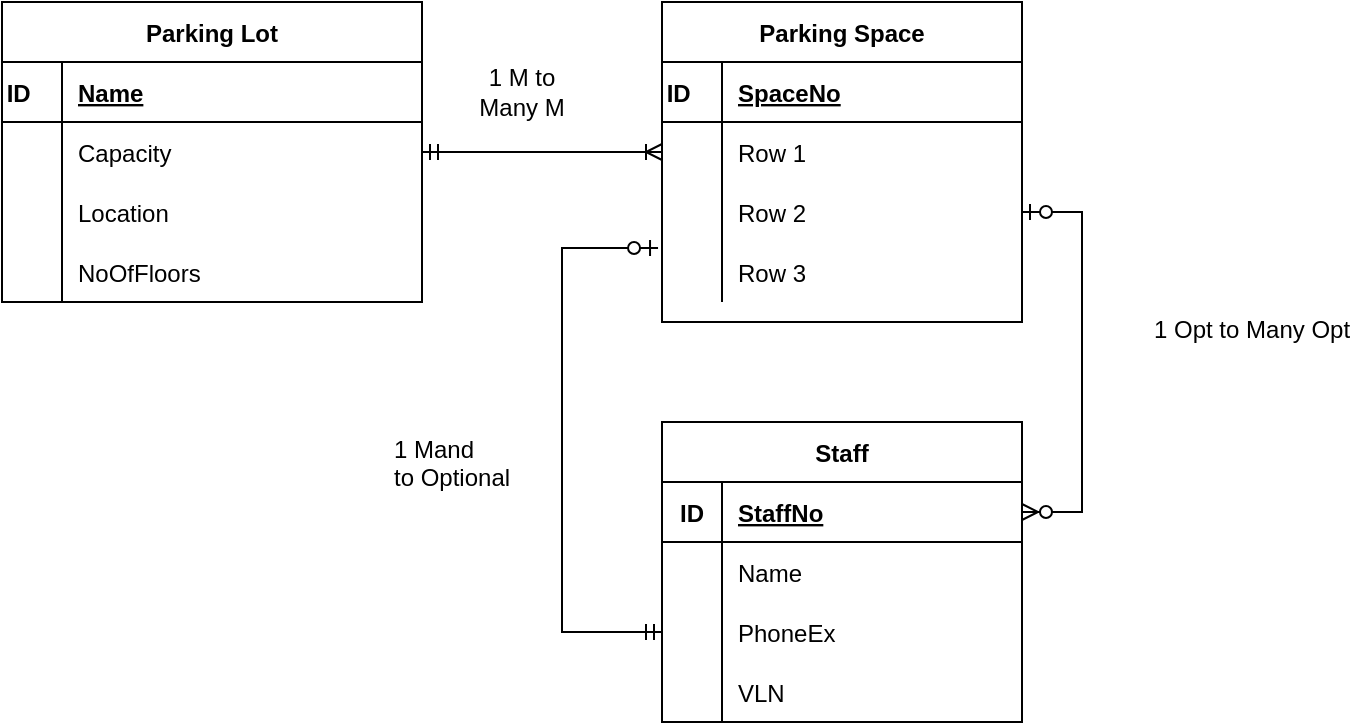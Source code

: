 <mxfile version="20.3.6" type="device"><diagram id="5rO22pzYTN8ARo_msFDQ" name="Page-1"><mxGraphModel dx="1038" dy="579" grid="1" gridSize="10" guides="1" tooltips="1" connect="1" arrows="1" fold="1" page="1" pageScale="1" pageWidth="850" pageHeight="1100" math="0" shadow="0"><root><mxCell id="0"/><mxCell id="1" parent="0"/><mxCell id="la-aFQqWPR3ELj2ryH0w-1" value="Parking Lot" style="shape=table;startSize=30;container=1;collapsible=1;childLayout=tableLayout;fixedRows=1;rowLines=0;fontStyle=1;align=center;resizeLast=1;" vertex="1" parent="1"><mxGeometry x="150" y="120" width="210" height="150" as="geometry"/></mxCell><mxCell id="la-aFQqWPR3ELj2ryH0w-2" value="" style="shape=tableRow;horizontal=0;startSize=0;swimlaneHead=0;swimlaneBody=0;fillColor=none;collapsible=0;dropTarget=0;points=[[0,0.5],[1,0.5]];portConstraint=eastwest;top=0;left=0;right=0;bottom=1;" vertex="1" parent="la-aFQqWPR3ELj2ryH0w-1"><mxGeometry y="30" width="210" height="30" as="geometry"/></mxCell><mxCell id="la-aFQqWPR3ELj2ryH0w-3" value="ID    " style="shape=partialRectangle;connectable=0;fillColor=none;top=0;left=0;bottom=0;right=0;fontStyle=1;overflow=hidden;" vertex="1" parent="la-aFQqWPR3ELj2ryH0w-2"><mxGeometry width="30" height="30" as="geometry"><mxRectangle width="30" height="30" as="alternateBounds"/></mxGeometry></mxCell><mxCell id="la-aFQqWPR3ELj2ryH0w-4" value="Name" style="shape=partialRectangle;connectable=0;fillColor=none;top=0;left=0;bottom=0;right=0;align=left;spacingLeft=6;fontStyle=5;overflow=hidden;" vertex="1" parent="la-aFQqWPR3ELj2ryH0w-2"><mxGeometry x="30" width="180" height="30" as="geometry"><mxRectangle width="180" height="30" as="alternateBounds"/></mxGeometry></mxCell><mxCell id="la-aFQqWPR3ELj2ryH0w-5" value="" style="shape=tableRow;horizontal=0;startSize=0;swimlaneHead=0;swimlaneBody=0;fillColor=none;collapsible=0;dropTarget=0;points=[[0,0.5],[1,0.5]];portConstraint=eastwest;top=0;left=0;right=0;bottom=0;" vertex="1" parent="la-aFQqWPR3ELj2ryH0w-1"><mxGeometry y="60" width="210" height="30" as="geometry"/></mxCell><mxCell id="la-aFQqWPR3ELj2ryH0w-6" value="" style="shape=partialRectangle;connectable=0;fillColor=none;top=0;left=0;bottom=0;right=0;editable=1;overflow=hidden;" vertex="1" parent="la-aFQqWPR3ELj2ryH0w-5"><mxGeometry width="30" height="30" as="geometry"><mxRectangle width="30" height="30" as="alternateBounds"/></mxGeometry></mxCell><mxCell id="la-aFQqWPR3ELj2ryH0w-7" value="Capacity" style="shape=partialRectangle;connectable=0;fillColor=none;top=0;left=0;bottom=0;right=0;align=left;spacingLeft=6;overflow=hidden;" vertex="1" parent="la-aFQqWPR3ELj2ryH0w-5"><mxGeometry x="30" width="180" height="30" as="geometry"><mxRectangle width="180" height="30" as="alternateBounds"/></mxGeometry></mxCell><mxCell id="la-aFQqWPR3ELj2ryH0w-8" value="" style="shape=tableRow;horizontal=0;startSize=0;swimlaneHead=0;swimlaneBody=0;fillColor=none;collapsible=0;dropTarget=0;points=[[0,0.5],[1,0.5]];portConstraint=eastwest;top=0;left=0;right=0;bottom=0;" vertex="1" parent="la-aFQqWPR3ELj2ryH0w-1"><mxGeometry y="90" width="210" height="30" as="geometry"/></mxCell><mxCell id="la-aFQqWPR3ELj2ryH0w-9" value="" style="shape=partialRectangle;connectable=0;fillColor=none;top=0;left=0;bottom=0;right=0;editable=1;overflow=hidden;" vertex="1" parent="la-aFQqWPR3ELj2ryH0w-8"><mxGeometry width="30" height="30" as="geometry"><mxRectangle width="30" height="30" as="alternateBounds"/></mxGeometry></mxCell><mxCell id="la-aFQqWPR3ELj2ryH0w-10" value="Location" style="shape=partialRectangle;connectable=0;fillColor=none;top=0;left=0;bottom=0;right=0;align=left;spacingLeft=6;overflow=hidden;" vertex="1" parent="la-aFQqWPR3ELj2ryH0w-8"><mxGeometry x="30" width="180" height="30" as="geometry"><mxRectangle width="180" height="30" as="alternateBounds"/></mxGeometry></mxCell><mxCell id="la-aFQqWPR3ELj2ryH0w-11" value="" style="shape=tableRow;horizontal=0;startSize=0;swimlaneHead=0;swimlaneBody=0;fillColor=none;collapsible=0;dropTarget=0;points=[[0,0.5],[1,0.5]];portConstraint=eastwest;top=0;left=0;right=0;bottom=0;" vertex="1" parent="la-aFQqWPR3ELj2ryH0w-1"><mxGeometry y="120" width="210" height="30" as="geometry"/></mxCell><mxCell id="la-aFQqWPR3ELj2ryH0w-12" value="" style="shape=partialRectangle;connectable=0;fillColor=none;top=0;left=0;bottom=0;right=0;editable=1;overflow=hidden;" vertex="1" parent="la-aFQqWPR3ELj2ryH0w-11"><mxGeometry width="30" height="30" as="geometry"><mxRectangle width="30" height="30" as="alternateBounds"/></mxGeometry></mxCell><mxCell id="la-aFQqWPR3ELj2ryH0w-13" value="NoOfFloors" style="shape=partialRectangle;connectable=0;fillColor=none;top=0;left=0;bottom=0;right=0;align=left;spacingLeft=6;overflow=hidden;" vertex="1" parent="la-aFQqWPR3ELj2ryH0w-11"><mxGeometry x="30" width="180" height="30" as="geometry"><mxRectangle width="180" height="30" as="alternateBounds"/></mxGeometry></mxCell><mxCell id="la-aFQqWPR3ELj2ryH0w-14" value="Staff" style="shape=table;startSize=30;container=1;collapsible=1;childLayout=tableLayout;fixedRows=1;rowLines=0;fontStyle=1;align=center;resizeLast=1;" vertex="1" parent="1"><mxGeometry x="480" y="330" width="180" height="150" as="geometry"/></mxCell><mxCell id="la-aFQqWPR3ELj2ryH0w-15" value="" style="shape=tableRow;horizontal=0;startSize=0;swimlaneHead=0;swimlaneBody=0;fillColor=none;collapsible=0;dropTarget=0;points=[[0,0.5],[1,0.5]];portConstraint=eastwest;top=0;left=0;right=0;bottom=1;" vertex="1" parent="la-aFQqWPR3ELj2ryH0w-14"><mxGeometry y="30" width="180" height="30" as="geometry"/></mxCell><mxCell id="la-aFQqWPR3ELj2ryH0w-16" value="ID" style="shape=partialRectangle;connectable=0;fillColor=none;top=0;left=0;bottom=0;right=0;fontStyle=1;overflow=hidden;" vertex="1" parent="la-aFQqWPR3ELj2ryH0w-15"><mxGeometry width="30" height="30" as="geometry"><mxRectangle width="30" height="30" as="alternateBounds"/></mxGeometry></mxCell><mxCell id="la-aFQqWPR3ELj2ryH0w-17" value="StaffNo" style="shape=partialRectangle;connectable=0;fillColor=none;top=0;left=0;bottom=0;right=0;align=left;spacingLeft=6;fontStyle=5;overflow=hidden;" vertex="1" parent="la-aFQqWPR3ELj2ryH0w-15"><mxGeometry x="30" width="150" height="30" as="geometry"><mxRectangle width="150" height="30" as="alternateBounds"/></mxGeometry></mxCell><mxCell id="la-aFQqWPR3ELj2ryH0w-18" value="" style="shape=tableRow;horizontal=0;startSize=0;swimlaneHead=0;swimlaneBody=0;fillColor=none;collapsible=0;dropTarget=0;points=[[0,0.5],[1,0.5]];portConstraint=eastwest;top=0;left=0;right=0;bottom=0;" vertex="1" parent="la-aFQqWPR3ELj2ryH0w-14"><mxGeometry y="60" width="180" height="30" as="geometry"/></mxCell><mxCell id="la-aFQqWPR3ELj2ryH0w-19" value="" style="shape=partialRectangle;connectable=0;fillColor=none;top=0;left=0;bottom=0;right=0;editable=1;overflow=hidden;" vertex="1" parent="la-aFQqWPR3ELj2ryH0w-18"><mxGeometry width="30" height="30" as="geometry"><mxRectangle width="30" height="30" as="alternateBounds"/></mxGeometry></mxCell><mxCell id="la-aFQqWPR3ELj2ryH0w-20" value="Name" style="shape=partialRectangle;connectable=0;fillColor=none;top=0;left=0;bottom=0;right=0;align=left;spacingLeft=6;overflow=hidden;" vertex="1" parent="la-aFQqWPR3ELj2ryH0w-18"><mxGeometry x="30" width="150" height="30" as="geometry"><mxRectangle width="150" height="30" as="alternateBounds"/></mxGeometry></mxCell><mxCell id="la-aFQqWPR3ELj2ryH0w-21" value="" style="shape=tableRow;horizontal=0;startSize=0;swimlaneHead=0;swimlaneBody=0;fillColor=none;collapsible=0;dropTarget=0;points=[[0,0.5],[1,0.5]];portConstraint=eastwest;top=0;left=0;right=0;bottom=0;" vertex="1" parent="la-aFQqWPR3ELj2ryH0w-14"><mxGeometry y="90" width="180" height="30" as="geometry"/></mxCell><mxCell id="la-aFQqWPR3ELj2ryH0w-22" value="" style="shape=partialRectangle;connectable=0;fillColor=none;top=0;left=0;bottom=0;right=0;editable=1;overflow=hidden;" vertex="1" parent="la-aFQqWPR3ELj2ryH0w-21"><mxGeometry width="30" height="30" as="geometry"><mxRectangle width="30" height="30" as="alternateBounds"/></mxGeometry></mxCell><mxCell id="la-aFQqWPR3ELj2ryH0w-23" value="PhoneEx" style="shape=partialRectangle;connectable=0;fillColor=none;top=0;left=0;bottom=0;right=0;align=left;spacingLeft=6;overflow=hidden;" vertex="1" parent="la-aFQqWPR3ELj2ryH0w-21"><mxGeometry x="30" width="150" height="30" as="geometry"><mxRectangle width="150" height="30" as="alternateBounds"/></mxGeometry></mxCell><mxCell id="la-aFQqWPR3ELj2ryH0w-24" value="" style="shape=tableRow;horizontal=0;startSize=0;swimlaneHead=0;swimlaneBody=0;fillColor=none;collapsible=0;dropTarget=0;points=[[0,0.5],[1,0.5]];portConstraint=eastwest;top=0;left=0;right=0;bottom=0;" vertex="1" parent="la-aFQqWPR3ELj2ryH0w-14"><mxGeometry y="120" width="180" height="30" as="geometry"/></mxCell><mxCell id="la-aFQqWPR3ELj2ryH0w-25" value="" style="shape=partialRectangle;connectable=0;fillColor=none;top=0;left=0;bottom=0;right=0;editable=1;overflow=hidden;" vertex="1" parent="la-aFQqWPR3ELj2ryH0w-24"><mxGeometry width="30" height="30" as="geometry"><mxRectangle width="30" height="30" as="alternateBounds"/></mxGeometry></mxCell><mxCell id="la-aFQqWPR3ELj2ryH0w-26" value="VLN" style="shape=partialRectangle;connectable=0;fillColor=none;top=0;left=0;bottom=0;right=0;align=left;spacingLeft=6;overflow=hidden;" vertex="1" parent="la-aFQqWPR3ELj2ryH0w-24"><mxGeometry x="30" width="150" height="30" as="geometry"><mxRectangle width="150" height="30" as="alternateBounds"/></mxGeometry></mxCell><mxCell id="la-aFQqWPR3ELj2ryH0w-27" value="Parking Space" style="shape=table;startSize=30;container=1;collapsible=1;childLayout=tableLayout;fixedRows=1;rowLines=0;fontStyle=1;align=center;resizeLast=1;" vertex="1" parent="1"><mxGeometry x="480" y="120" width="180" height="160" as="geometry"/></mxCell><mxCell id="la-aFQqWPR3ELj2ryH0w-28" value="" style="shape=tableRow;horizontal=0;startSize=0;swimlaneHead=0;swimlaneBody=0;fillColor=none;collapsible=0;dropTarget=0;points=[[0,0.5],[1,0.5]];portConstraint=eastwest;top=0;left=0;right=0;bottom=1;" vertex="1" parent="la-aFQqWPR3ELj2ryH0w-27"><mxGeometry y="30" width="180" height="30" as="geometry"/></mxCell><mxCell id="la-aFQqWPR3ELj2ryH0w-29" value="ID    " style="shape=partialRectangle;connectable=0;fillColor=none;top=0;left=0;bottom=0;right=0;fontStyle=1;overflow=hidden;" vertex="1" parent="la-aFQqWPR3ELj2ryH0w-28"><mxGeometry width="30" height="30" as="geometry"><mxRectangle width="30" height="30" as="alternateBounds"/></mxGeometry></mxCell><mxCell id="la-aFQqWPR3ELj2ryH0w-30" value="SpaceNo" style="shape=partialRectangle;connectable=0;fillColor=none;top=0;left=0;bottom=0;right=0;align=left;spacingLeft=6;fontStyle=5;overflow=hidden;" vertex="1" parent="la-aFQqWPR3ELj2ryH0w-28"><mxGeometry x="30" width="150" height="30" as="geometry"><mxRectangle width="150" height="30" as="alternateBounds"/></mxGeometry></mxCell><mxCell id="la-aFQqWPR3ELj2ryH0w-31" value="" style="shape=tableRow;horizontal=0;startSize=0;swimlaneHead=0;swimlaneBody=0;fillColor=none;collapsible=0;dropTarget=0;points=[[0,0.5],[1,0.5]];portConstraint=eastwest;top=0;left=0;right=0;bottom=0;" vertex="1" parent="la-aFQqWPR3ELj2ryH0w-27"><mxGeometry y="60" width="180" height="30" as="geometry"/></mxCell><mxCell id="la-aFQqWPR3ELj2ryH0w-32" value="" style="shape=partialRectangle;connectable=0;fillColor=none;top=0;left=0;bottom=0;right=0;editable=1;overflow=hidden;" vertex="1" parent="la-aFQqWPR3ELj2ryH0w-31"><mxGeometry width="30" height="30" as="geometry"><mxRectangle width="30" height="30" as="alternateBounds"/></mxGeometry></mxCell><mxCell id="la-aFQqWPR3ELj2ryH0w-33" value="Row 1" style="shape=partialRectangle;connectable=0;fillColor=none;top=0;left=0;bottom=0;right=0;align=left;spacingLeft=6;overflow=hidden;" vertex="1" parent="la-aFQqWPR3ELj2ryH0w-31"><mxGeometry x="30" width="150" height="30" as="geometry"><mxRectangle width="150" height="30" as="alternateBounds"/></mxGeometry></mxCell><mxCell id="la-aFQqWPR3ELj2ryH0w-34" value="" style="shape=tableRow;horizontal=0;startSize=0;swimlaneHead=0;swimlaneBody=0;fillColor=none;collapsible=0;dropTarget=0;points=[[0,0.5],[1,0.5]];portConstraint=eastwest;top=0;left=0;right=0;bottom=0;" vertex="1" parent="la-aFQqWPR3ELj2ryH0w-27"><mxGeometry y="90" width="180" height="30" as="geometry"/></mxCell><mxCell id="la-aFQqWPR3ELj2ryH0w-35" value="" style="shape=partialRectangle;connectable=0;fillColor=none;top=0;left=0;bottom=0;right=0;editable=1;overflow=hidden;" vertex="1" parent="la-aFQqWPR3ELj2ryH0w-34"><mxGeometry width="30" height="30" as="geometry"><mxRectangle width="30" height="30" as="alternateBounds"/></mxGeometry></mxCell><mxCell id="la-aFQqWPR3ELj2ryH0w-36" value="Row 2" style="shape=partialRectangle;connectable=0;fillColor=none;top=0;left=0;bottom=0;right=0;align=left;spacingLeft=6;overflow=hidden;" vertex="1" parent="la-aFQqWPR3ELj2ryH0w-34"><mxGeometry x="30" width="150" height="30" as="geometry"><mxRectangle width="150" height="30" as="alternateBounds"/></mxGeometry></mxCell><mxCell id="la-aFQqWPR3ELj2ryH0w-37" value="" style="shape=tableRow;horizontal=0;startSize=0;swimlaneHead=0;swimlaneBody=0;fillColor=none;collapsible=0;dropTarget=0;points=[[0,0.5],[1,0.5]];portConstraint=eastwest;top=0;left=0;right=0;bottom=0;" vertex="1" parent="la-aFQqWPR3ELj2ryH0w-27"><mxGeometry y="120" width="180" height="30" as="geometry"/></mxCell><mxCell id="la-aFQqWPR3ELj2ryH0w-38" value="" style="shape=partialRectangle;connectable=0;fillColor=none;top=0;left=0;bottom=0;right=0;editable=1;overflow=hidden;" vertex="1" parent="la-aFQqWPR3ELj2ryH0w-37"><mxGeometry width="30" height="30" as="geometry"><mxRectangle width="30" height="30" as="alternateBounds"/></mxGeometry></mxCell><mxCell id="la-aFQqWPR3ELj2ryH0w-39" value="Row 3" style="shape=partialRectangle;connectable=0;fillColor=none;top=0;left=0;bottom=0;right=0;align=left;spacingLeft=6;overflow=hidden;" vertex="1" parent="la-aFQqWPR3ELj2ryH0w-37"><mxGeometry x="30" width="150" height="30" as="geometry"><mxRectangle width="150" height="30" as="alternateBounds"/></mxGeometry></mxCell><mxCell id="la-aFQqWPR3ELj2ryH0w-45" value="" style="edgeStyle=entityRelationEdgeStyle;fontSize=12;html=1;endArrow=ERzeroToMany;startArrow=ERzeroToOne;rounded=0;exitX=1;exitY=0.5;exitDx=0;exitDy=0;" edge="1" parent="1" source="la-aFQqWPR3ELj2ryH0w-34" target="la-aFQqWPR3ELj2ryH0w-15"><mxGeometry width="100" height="100" relative="1" as="geometry"><mxPoint x="370" y="350" as="sourcePoint"/><mxPoint x="470" y="250" as="targetPoint"/></mxGeometry></mxCell><mxCell id="la-aFQqWPR3ELj2ryH0w-49" value="" style="edgeStyle=orthogonalEdgeStyle;fontSize=12;html=1;endArrow=ERzeroToOne;startArrow=ERmandOne;rounded=0;entryX=-0.011;entryY=0.1;entryDx=0;entryDy=0;entryPerimeter=0;exitX=0;exitY=0.5;exitDx=0;exitDy=0;" edge="1" parent="1" source="la-aFQqWPR3ELj2ryH0w-21" target="la-aFQqWPR3ELj2ryH0w-37"><mxGeometry width="100" height="100" relative="1" as="geometry"><mxPoint x="460" y="440" as="sourcePoint"/><mxPoint x="470" y="250" as="targetPoint"/><Array as="points"><mxPoint x="430" y="435"/><mxPoint x="430" y="243"/></Array></mxGeometry></mxCell><mxCell id="la-aFQqWPR3ELj2ryH0w-50" value="" style="fontSize=12;html=1;endArrow=ERoneToMany;startArrow=ERmandOne;rounded=0;exitX=1;exitY=0.5;exitDx=0;exitDy=0;entryX=0;entryY=0.5;entryDx=0;entryDy=0;" edge="1" parent="1" source="la-aFQqWPR3ELj2ryH0w-5" target="la-aFQqWPR3ELj2ryH0w-31"><mxGeometry width="100" height="100" relative="1" as="geometry"><mxPoint x="370" y="270" as="sourcePoint"/><mxPoint x="470" y="170" as="targetPoint"/></mxGeometry></mxCell><mxCell id="la-aFQqWPR3ELj2ryH0w-51" value="1 M to Many M" style="text;html=1;strokeColor=none;fillColor=none;align=center;verticalAlign=middle;whiteSpace=wrap;rounded=0;" vertex="1" parent="1"><mxGeometry x="380" y="150" width="60" height="30" as="geometry"/></mxCell><mxCell id="la-aFQqWPR3ELj2ryH0w-52" value="1 Opt to Many Opt" style="text;strokeColor=none;fillColor=none;spacingLeft=4;spacingRight=4;overflow=hidden;rotatable=0;points=[[0,0.5],[1,0.5]];portConstraint=eastwest;fontSize=12;" vertex="1" parent="1"><mxGeometry x="720" y="270" width="110" height="30" as="geometry"/></mxCell><mxCell id="la-aFQqWPR3ELj2ryH0w-53" value="1 Mand &#10;to Optional" style="text;strokeColor=none;fillColor=none;spacingLeft=4;spacingRight=4;overflow=hidden;rotatable=0;points=[[0,0.5],[1,0.5]];portConstraint=eastwest;fontSize=12;" vertex="1" parent="1"><mxGeometry x="340" y="330" width="70" height="50" as="geometry"/></mxCell></root></mxGraphModel></diagram></mxfile>